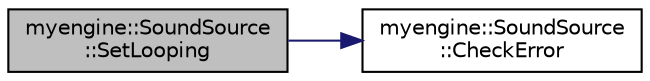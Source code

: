 digraph "myengine::SoundSource::SetLooping"
{
 // LATEX_PDF_SIZE
  edge [fontname="Helvetica",fontsize="10",labelfontname="Helvetica",labelfontsize="10"];
  node [fontname="Helvetica",fontsize="10",shape=record];
  rankdir="LR";
  Node1 [label="myengine::SoundSource\l::SetLooping",height=0.2,width=0.4,color="black", fillcolor="grey75", style="filled", fontcolor="black",tooltip="Sets the looping."];
  Node1 -> Node2 [color="midnightblue",fontsize="10",style="solid",fontname="Helvetica"];
  Node2 [label="myengine::SoundSource\l::CheckError",height=0.2,width=0.4,color="black", fillcolor="white", style="filled",URL="$structmyengine_1_1_sound_source.html#ada3259fe44a9b27738e6c4d95b092a04",tooltip="Error checking for audio."];
}
